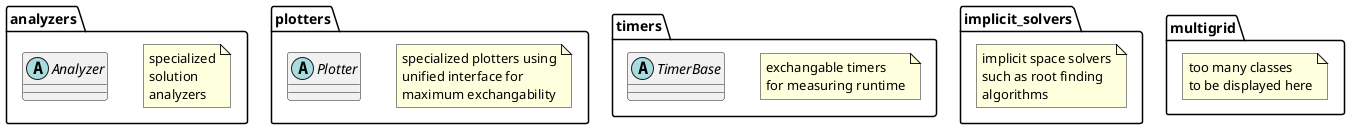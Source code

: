 @startuml

package "analyzers" {
    note as AnalyzerNote
        specialized
        solution
        analyzers
    end note
    abstract class Analyzer
}

package "plotters" {
    note as PlottersNote
        specialized plotters using
        unified interface for
        maximum exchangability
    end note
    abstract class Plotter
}

package "timers" {
    note as TimersNode
        exchangable timers
        for measuring runtime
    end note
    abstract class TimerBase
}

package "implicit_solvers" {
    note as ImplNode
        implicit space solvers
        such as root finding
        algorithms
    end note
}

package "multigrid" {
    note as MultigridNote
        too many classes
        to be displayed here
    end note
}

@enduml
